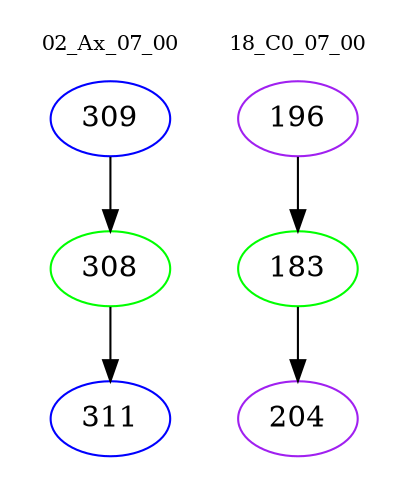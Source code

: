 digraph{
subgraph cluster_0 {
color = white
label = "02_Ax_07_00";
fontsize=10;
T0_309 [label="309", color="blue"]
T0_309 -> T0_308 [color="black"]
T0_308 [label="308", color="green"]
T0_308 -> T0_311 [color="black"]
T0_311 [label="311", color="blue"]
}
subgraph cluster_1 {
color = white
label = "18_C0_07_00";
fontsize=10;
T1_196 [label="196", color="purple"]
T1_196 -> T1_183 [color="black"]
T1_183 [label="183", color="green"]
T1_183 -> T1_204 [color="black"]
T1_204 [label="204", color="purple"]
}
}
